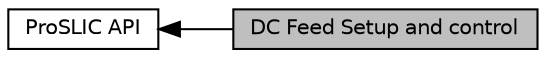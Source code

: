 digraph "DC Feed Setup and control"
{
  edge [fontname="Helvetica",fontsize="10",labelfontname="Helvetica",labelfontsize="10"];
  node [fontname="Helvetica",fontsize="10",shape=record];
  rankdir=LR;
  Node0 [label="DC Feed Setup and control",height=0.2,width=0.4,color="black", fillcolor="grey75", style="filled", fontcolor="black"];
  Node1 [label="ProSLIC API",height=0.2,width=0.4,color="black", fillcolor="white", style="filled",URL="$group___pro_s_l_i_c___a_p_i.html"];
  Node1->Node0 [shape=plaintext, dir="back", style="solid"];
}
